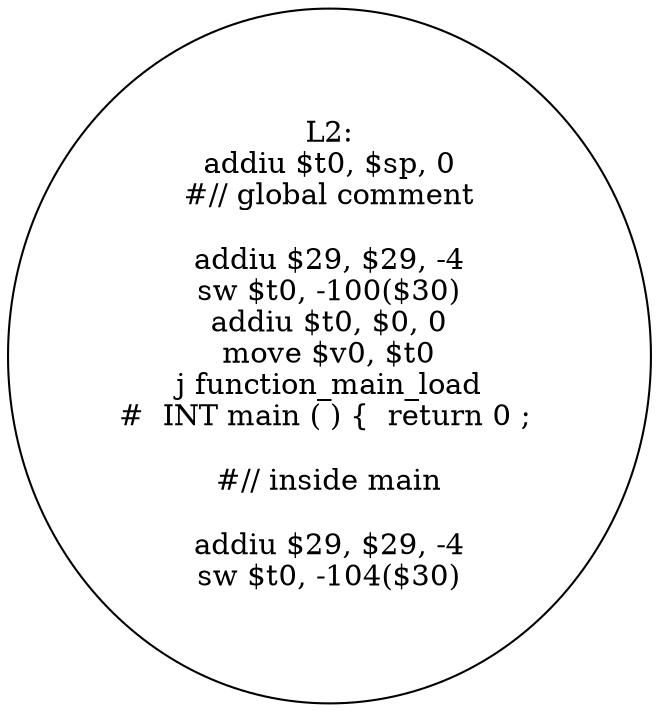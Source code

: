 digraph AST {
  "125702257439264" [label="L2:
addiu $t0, $sp, 0
#// global comment

addiu $29, $29, -4
sw $t0, -100($30)
addiu $t0, $0, 0
move $v0, $t0
j function_main_load
#  INT main ( ) {  return 0 ; 

#// inside main

addiu $29, $29, -4
sw $t0, -104($30)
"];
}
